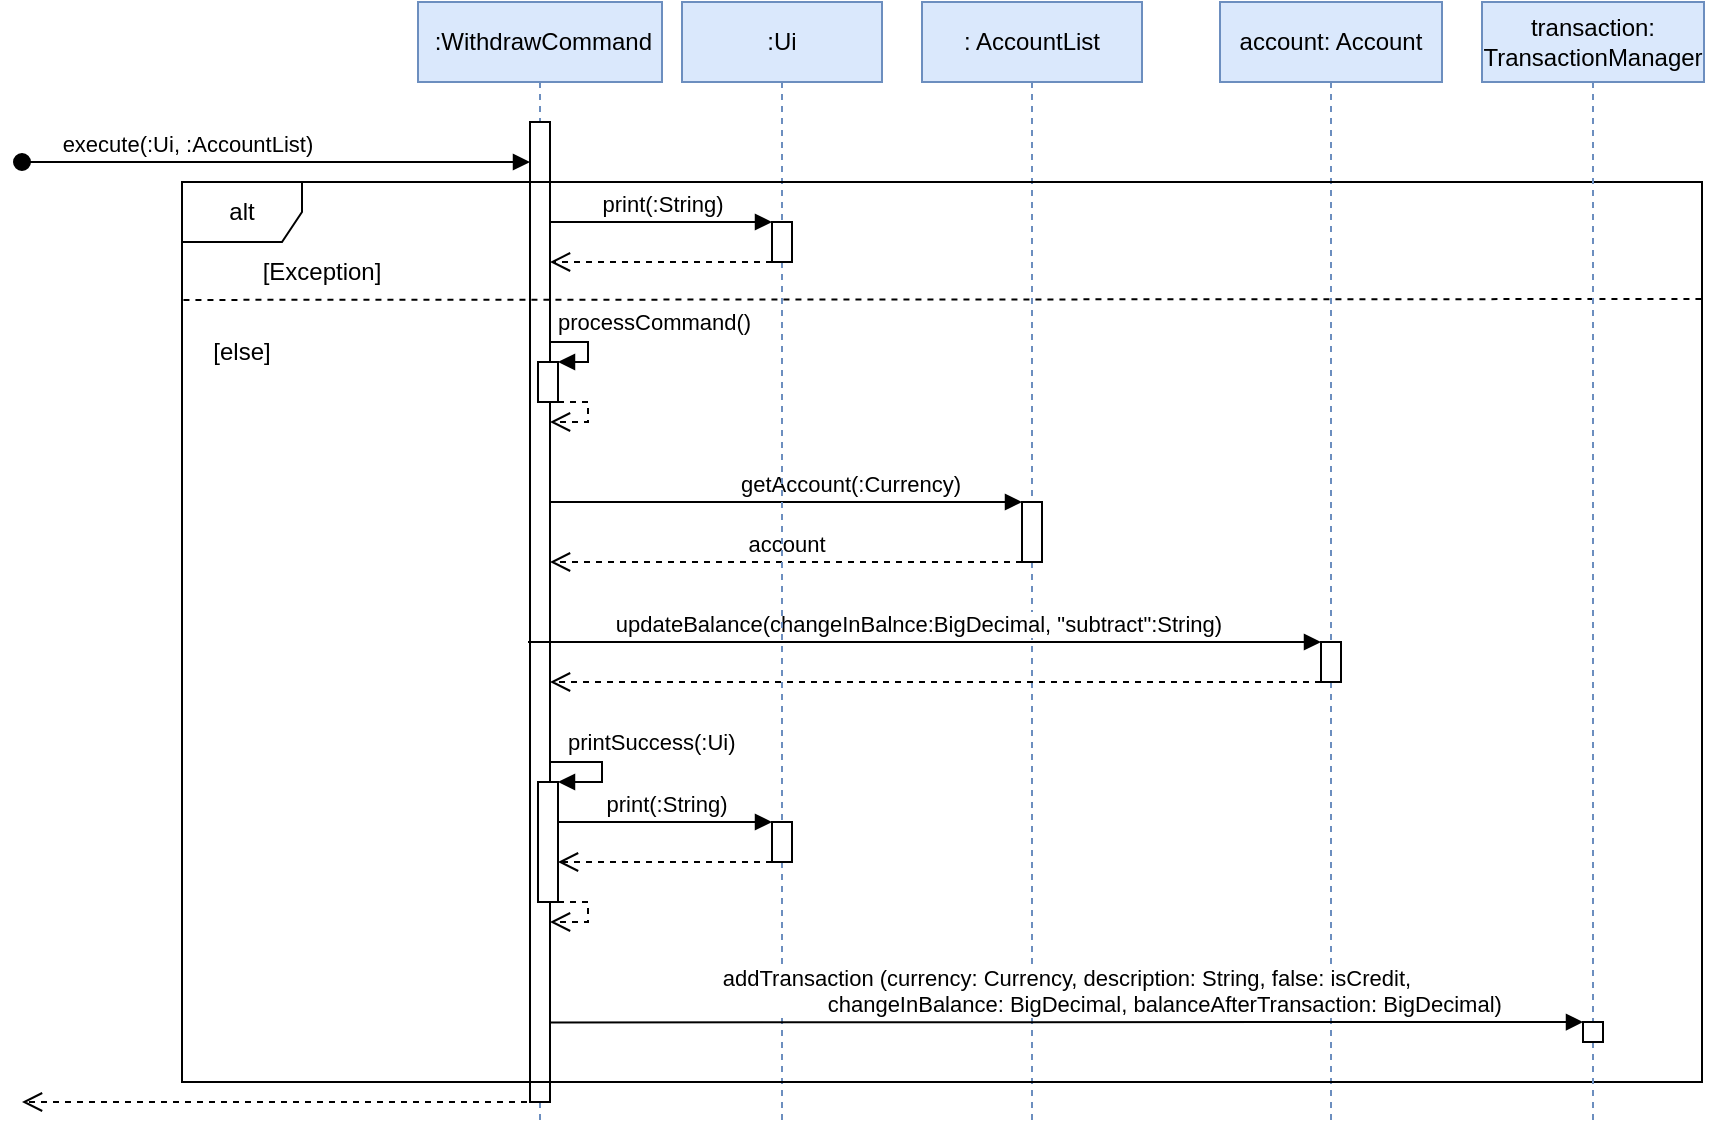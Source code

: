 <mxfile version="21.1.5" type="device">
  <diagram name="Page-1" id="2YBvvXClWsGukQMizWep">
    <mxGraphModel dx="1063" dy="599" grid="1" gridSize="10" guides="1" tooltips="1" connect="1" arrows="1" fold="1" page="0" pageScale="1" pageWidth="850" pageHeight="1100" background="#FFFFFF" math="0" shadow="0">
      <root>
        <mxCell id="0" />
        <mxCell id="1" parent="0" />
        <mxCell id="cWejEI39qg-8yP3Bkxt4-16" value="&amp;nbsp;:WithdrawCommand" style="shape=umlLifeline;perimeter=lifelinePerimeter;whiteSpace=wrap;html=1;container=1;dropTarget=0;collapsible=0;recursiveResize=0;outlineConnect=0;portConstraint=eastwest;newEdgeStyle={&quot;edgeStyle&quot;:&quot;elbowEdgeStyle&quot;,&quot;elbow&quot;:&quot;vertical&quot;,&quot;curved&quot;:0,&quot;rounded&quot;:0};fillColor=#dae8fc;strokeColor=#6c8ebf;" parent="1" vertex="1">
          <mxGeometry x="378" y="160" width="122" height="560" as="geometry" />
        </mxCell>
        <mxCell id="cWejEI39qg-8yP3Bkxt4-24" value="" style="html=1;points=[];perimeter=orthogonalPerimeter;outlineConnect=0;targetShapes=umlLifeline;portConstraint=eastwest;newEdgeStyle={&quot;edgeStyle&quot;:&quot;elbowEdgeStyle&quot;,&quot;elbow&quot;:&quot;vertical&quot;,&quot;curved&quot;:0,&quot;rounded&quot;:0};" parent="cWejEI39qg-8yP3Bkxt4-16" vertex="1">
          <mxGeometry x="56" y="60" width="10" height="490" as="geometry" />
        </mxCell>
        <mxCell id="cWejEI39qg-8yP3Bkxt4-27" value="" style="html=1;points=[];perimeter=orthogonalPerimeter;outlineConnect=0;targetShapes=umlLifeline;portConstraint=eastwest;newEdgeStyle={&quot;edgeStyle&quot;:&quot;elbowEdgeStyle&quot;,&quot;elbow&quot;:&quot;vertical&quot;,&quot;curved&quot;:0,&quot;rounded&quot;:0};" parent="cWejEI39qg-8yP3Bkxt4-16" vertex="1">
          <mxGeometry x="60" y="180" width="10" height="20" as="geometry" />
        </mxCell>
        <mxCell id="cWejEI39qg-8yP3Bkxt4-28" value="processCommand()" style="html=1;align=left;spacingLeft=2;endArrow=block;rounded=0;edgeStyle=orthogonalEdgeStyle;curved=0;rounded=0;" parent="cWejEI39qg-8yP3Bkxt4-16" source="cWejEI39qg-8yP3Bkxt4-24" target="cWejEI39qg-8yP3Bkxt4-27" edge="1">
          <mxGeometry x="-1" y="10" relative="1" as="geometry">
            <mxPoint x="62" y="170" as="sourcePoint" />
            <Array as="points">
              <mxPoint x="85" y="170" />
              <mxPoint x="85" y="180" />
            </Array>
            <mxPoint as="offset" />
          </mxGeometry>
        </mxCell>
        <mxCell id="cWejEI39qg-8yP3Bkxt4-30" value="" style="html=1;verticalAlign=bottom;endArrow=open;dashed=1;endSize=8;edgeStyle=orthogonalEdgeStyle;elbow=vertical;rounded=0;" parent="cWejEI39qg-8yP3Bkxt4-16" source="cWejEI39qg-8yP3Bkxt4-27" target="cWejEI39qg-8yP3Bkxt4-24" edge="1">
          <mxGeometry relative="1" as="geometry">
            <mxPoint x="115" y="250" as="sourcePoint" />
            <mxPoint x="55" y="210.043" as="targetPoint" />
            <Array as="points">
              <mxPoint x="85" y="200" />
              <mxPoint x="85" y="210" />
            </Array>
          </mxGeometry>
        </mxCell>
        <mxCell id="cWejEI39qg-8yP3Bkxt4-45" value="" style="html=1;points=[];perimeter=orthogonalPerimeter;outlineConnect=0;targetShapes=umlLifeline;portConstraint=eastwest;newEdgeStyle={&quot;edgeStyle&quot;:&quot;elbowEdgeStyle&quot;,&quot;elbow&quot;:&quot;vertical&quot;,&quot;curved&quot;:0,&quot;rounded&quot;:0};" parent="cWejEI39qg-8yP3Bkxt4-16" vertex="1">
          <mxGeometry x="60" y="390" width="10" height="60" as="geometry" />
        </mxCell>
        <mxCell id="cWejEI39qg-8yP3Bkxt4-46" value="printSuccess(:Ui)" style="html=1;align=left;spacingLeft=2;endArrow=block;rounded=0;edgeStyle=orthogonalEdgeStyle;curved=0;rounded=0;" parent="cWejEI39qg-8yP3Bkxt4-16" source="cWejEI39qg-8yP3Bkxt4-24" target="cWejEI39qg-8yP3Bkxt4-45" edge="1">
          <mxGeometry x="-0.824" y="10" relative="1" as="geometry">
            <mxPoint x="72" y="390" as="sourcePoint" />
            <Array as="points">
              <mxPoint x="92" y="380" />
              <mxPoint x="92" y="390" />
            </Array>
            <mxPoint as="offset" />
            <mxPoint x="82" y="390" as="targetPoint" />
          </mxGeometry>
        </mxCell>
        <mxCell id="cWejEI39qg-8yP3Bkxt4-47" value="" style="html=1;verticalAlign=bottom;endArrow=open;dashed=1;endSize=8;edgeStyle=orthogonalEdgeStyle;elbow=vertical;rounded=0;" parent="cWejEI39qg-8yP3Bkxt4-16" source="cWejEI39qg-8yP3Bkxt4-45" target="cWejEI39qg-8yP3Bkxt4-24" edge="1">
          <mxGeometry relative="1" as="geometry">
            <mxPoint x="115" y="430" as="sourcePoint" />
            <mxPoint x="72" y="460" as="targetPoint" />
            <Array as="points">
              <mxPoint x="85" y="450" />
              <mxPoint x="85" y="460" />
            </Array>
          </mxGeometry>
        </mxCell>
        <mxCell id="cWejEI39qg-8yP3Bkxt4-26" value="" style="html=1;verticalAlign=bottom;endArrow=open;dashed=1;endSize=8;edgeStyle=elbowEdgeStyle;elbow=vertical;curved=0;rounded=0;" parent="1" source="cWejEI39qg-8yP3Bkxt4-16" edge="1">
          <mxGeometry relative="1" as="geometry">
            <mxPoint x="180" y="710" as="targetPoint" />
            <mxPoint x="423" y="650" as="sourcePoint" />
            <Array as="points">
              <mxPoint x="390" y="710" />
              <mxPoint x="380" y="650" />
              <mxPoint x="370" y="620" />
              <mxPoint x="360" y="630" />
              <mxPoint x="240" y="540" />
            </Array>
          </mxGeometry>
        </mxCell>
        <mxCell id="cWejEI39qg-8yP3Bkxt4-31" value=": AccountList" style="shape=umlLifeline;perimeter=lifelinePerimeter;whiteSpace=wrap;html=1;container=1;dropTarget=0;collapsible=0;recursiveResize=0;outlineConnect=0;portConstraint=eastwest;newEdgeStyle={&quot;edgeStyle&quot;:&quot;elbowEdgeStyle&quot;,&quot;elbow&quot;:&quot;vertical&quot;,&quot;curved&quot;:0,&quot;rounded&quot;:0};fillColor=#dae8fc;strokeColor=#6c8ebf;" parent="1" vertex="1">
          <mxGeometry x="630" y="160" width="110" height="560" as="geometry" />
        </mxCell>
        <mxCell id="cWejEI39qg-8yP3Bkxt4-32" value="" style="html=1;points=[];perimeter=orthogonalPerimeter;outlineConnect=0;targetShapes=umlLifeline;portConstraint=eastwest;newEdgeStyle={&quot;edgeStyle&quot;:&quot;elbowEdgeStyle&quot;,&quot;elbow&quot;:&quot;vertical&quot;,&quot;curved&quot;:0,&quot;rounded&quot;:0};" parent="cWejEI39qg-8yP3Bkxt4-31" vertex="1">
          <mxGeometry x="50" y="250" width="10" height="30" as="geometry" />
        </mxCell>
        <mxCell id="cWejEI39qg-8yP3Bkxt4-33" value="getAccount(:Currency)" style="html=1;verticalAlign=bottom;endArrow=block;edgeStyle=elbowEdgeStyle;elbow=vertical;curved=0;rounded=0;" parent="1" source="cWejEI39qg-8yP3Bkxt4-24" target="cWejEI39qg-8yP3Bkxt4-32" edge="1">
          <mxGeometry x="0.271" relative="1" as="geometry">
            <mxPoint x="433" y="410" as="sourcePoint" />
            <Array as="points">
              <mxPoint x="520" y="410" />
            </Array>
            <mxPoint as="offset" />
          </mxGeometry>
        </mxCell>
        <mxCell id="cWejEI39qg-8yP3Bkxt4-34" value="account" style="html=1;verticalAlign=bottom;endArrow=open;dashed=1;endSize=8;edgeStyle=elbowEdgeStyle;elbow=vertical;curved=0;rounded=0;" parent="1" source="cWejEI39qg-8yP3Bkxt4-32" target="cWejEI39qg-8yP3Bkxt4-24" edge="1">
          <mxGeometry relative="1" as="geometry">
            <mxPoint x="450" y="440" as="targetPoint" />
            <Array as="points">
              <mxPoint x="510" y="440" />
              <mxPoint x="510" y="440" />
              <mxPoint x="540" y="450" />
            </Array>
          </mxGeometry>
        </mxCell>
        <mxCell id="cWejEI39qg-8yP3Bkxt4-36" value="account: Account" style="shape=umlLifeline;perimeter=lifelinePerimeter;whiteSpace=wrap;html=1;container=1;dropTarget=0;collapsible=0;recursiveResize=0;outlineConnect=0;portConstraint=eastwest;newEdgeStyle={&quot;edgeStyle&quot;:&quot;elbowEdgeStyle&quot;,&quot;elbow&quot;:&quot;vertical&quot;,&quot;curved&quot;:0,&quot;rounded&quot;:0};fillColor=#dae8fc;strokeColor=#6c8ebf;" parent="1" vertex="1">
          <mxGeometry x="779" y="160" width="111" height="560" as="geometry" />
        </mxCell>
        <mxCell id="cWejEI39qg-8yP3Bkxt4-37" value="" style="html=1;points=[];perimeter=orthogonalPerimeter;outlineConnect=0;targetShapes=umlLifeline;portConstraint=eastwest;newEdgeStyle={&quot;edgeStyle&quot;:&quot;elbowEdgeStyle&quot;,&quot;elbow&quot;:&quot;vertical&quot;,&quot;curved&quot;:0,&quot;rounded&quot;:0};" parent="cWejEI39qg-8yP3Bkxt4-36" vertex="1">
          <mxGeometry x="50.5" y="320" width="10" height="20" as="geometry" />
        </mxCell>
        <mxCell id="cWejEI39qg-8yP3Bkxt4-38" value="updateBalance(changeInBalnce:BigDecimal, &quot;subtract&quot;:String)" style="html=1;verticalAlign=bottom;endArrow=block;edgeStyle=elbowEdgeStyle;elbow=vertical;curved=0;rounded=0;" parent="1" target="cWejEI39qg-8yP3Bkxt4-37" edge="1">
          <mxGeometry x="-0.019" relative="1" as="geometry">
            <mxPoint x="433" y="480" as="sourcePoint" />
            <mxPoint x="590" y="470" as="targetPoint" />
            <Array as="points">
              <mxPoint x="650" y="480" />
              <mxPoint x="670" y="500" />
              <mxPoint x="590" y="470" />
              <mxPoint x="670" y="518" />
              <mxPoint x="670" y="498" />
              <mxPoint x="620" y="488" />
              <mxPoint x="570" y="518" />
            </Array>
            <mxPoint as="offset" />
          </mxGeometry>
        </mxCell>
        <mxCell id="cWejEI39qg-8yP3Bkxt4-39" value="" style="html=1;verticalAlign=bottom;endArrow=open;dashed=1;endSize=8;edgeStyle=elbowEdgeStyle;elbow=vertical;curved=0;rounded=0;" parent="1" source="cWejEI39qg-8yP3Bkxt4-37" target="cWejEI39qg-8yP3Bkxt4-24" edge="1">
          <mxGeometry x="0.005" relative="1" as="geometry">
            <mxPoint x="433" y="500" as="targetPoint" />
            <Array as="points">
              <mxPoint x="680" y="500" />
              <mxPoint x="520" y="520" />
              <mxPoint x="540" y="500" />
            </Array>
            <mxPoint as="offset" />
          </mxGeometry>
        </mxCell>
        <mxCell id="cWejEI39qg-8yP3Bkxt4-48" value=":Ui" style="shape=umlLifeline;perimeter=lifelinePerimeter;whiteSpace=wrap;html=1;container=1;dropTarget=0;collapsible=0;recursiveResize=0;outlineConnect=0;portConstraint=eastwest;newEdgeStyle={&quot;edgeStyle&quot;:&quot;elbowEdgeStyle&quot;,&quot;elbow&quot;:&quot;vertical&quot;,&quot;curved&quot;:0,&quot;rounded&quot;:0};fillColor=#dae8fc;strokeColor=#6c8ebf;" parent="1" vertex="1">
          <mxGeometry x="510" y="160" width="100" height="560" as="geometry" />
        </mxCell>
        <mxCell id="cWejEI39qg-8yP3Bkxt4-49" value="" style="html=1;points=[];perimeter=orthogonalPerimeter;outlineConnect=0;targetShapes=umlLifeline;portConstraint=eastwest;newEdgeStyle={&quot;edgeStyle&quot;:&quot;elbowEdgeStyle&quot;,&quot;elbow&quot;:&quot;vertical&quot;,&quot;curved&quot;:0,&quot;rounded&quot;:0};" parent="cWejEI39qg-8yP3Bkxt4-48" vertex="1">
          <mxGeometry x="45" y="410" width="10" height="20" as="geometry" />
        </mxCell>
        <mxCell id="cWejEI39qg-8yP3Bkxt4-50" value="print(:String)" style="html=1;verticalAlign=bottom;endArrow=block;edgeStyle=elbowEdgeStyle;elbow=vertical;curved=0;rounded=0;" parent="1" source="cWejEI39qg-8yP3Bkxt4-45" target="cWejEI39qg-8yP3Bkxt4-49" edge="1">
          <mxGeometry relative="1" as="geometry">
            <mxPoint x="720" y="580" as="sourcePoint" />
            <Array as="points">
              <mxPoint x="500" y="570" />
              <mxPoint x="610" y="590" />
              <mxPoint x="750" y="570" />
            </Array>
          </mxGeometry>
        </mxCell>
        <mxCell id="cWejEI39qg-8yP3Bkxt4-51" value="" style="html=1;verticalAlign=bottom;endArrow=open;dashed=1;endSize=8;edgeStyle=elbowEdgeStyle;elbow=vertical;curved=0;rounded=0;" parent="1" source="cWejEI39qg-8yP3Bkxt4-49" target="cWejEI39qg-8yP3Bkxt4-45" edge="1">
          <mxGeometry relative="1" as="geometry">
            <mxPoint x="795" y="645" as="targetPoint" />
            <Array as="points">
              <mxPoint x="520" y="590" />
              <mxPoint x="780" y="610" />
              <mxPoint x="720" y="650" />
            </Array>
          </mxGeometry>
        </mxCell>
        <mxCell id="cWejEI39qg-8yP3Bkxt4-55" value="execute(:Ui, :AccountList)&amp;nbsp;" style="html=1;verticalAlign=bottom;startArrow=oval;startFill=1;endArrow=block;startSize=8;edgeStyle=elbowEdgeStyle;elbow=vertical;curved=0;rounded=0;" parent="1" target="cWejEI39qg-8yP3Bkxt4-24" edge="1">
          <mxGeometry x="-0.342" width="60" relative="1" as="geometry">
            <mxPoint x="180" y="240" as="sourcePoint" />
            <mxPoint x="420" y="240" as="targetPoint" />
            <Array as="points">
              <mxPoint x="320" y="240" />
            </Array>
            <mxPoint as="offset" />
          </mxGeometry>
        </mxCell>
        <mxCell id="cWejEI39qg-8yP3Bkxt4-56" value="alt" style="shape=umlFrame;whiteSpace=wrap;html=1;pointerEvents=0;" parent="1" vertex="1">
          <mxGeometry x="260" y="250" width="760" height="450" as="geometry" />
        </mxCell>
        <mxCell id="cWejEI39qg-8yP3Bkxt4-57" value="" style="endArrow=none;dashed=1;html=1;strokeWidth=1;rounded=0;exitX=0.001;exitY=0.155;exitDx=0;exitDy=0;exitPerimeter=0;entryX=1.002;entryY=0.13;entryDx=0;entryDy=0;entryPerimeter=0;" parent="1" target="cWejEI39qg-8yP3Bkxt4-56" edge="1">
          <mxGeometry width="50" height="50" relative="1" as="geometry">
            <mxPoint x="260.72" y="308.955" as="sourcePoint" />
            <mxPoint x="980" y="309" as="targetPoint" />
          </mxGeometry>
        </mxCell>
        <mxCell id="cWejEI39qg-8yP3Bkxt4-61" value="" style="html=1;points=[];perimeter=orthogonalPerimeter;outlineConnect=0;targetShapes=umlLifeline;portConstraint=eastwest;newEdgeStyle={&quot;edgeStyle&quot;:&quot;elbowEdgeStyle&quot;,&quot;elbow&quot;:&quot;vertical&quot;,&quot;curved&quot;:0,&quot;rounded&quot;:0};" parent="1" vertex="1">
          <mxGeometry x="555" y="270" width="10" height="20" as="geometry" />
        </mxCell>
        <mxCell id="cWejEI39qg-8yP3Bkxt4-62" value="print(:String)" style="html=1;verticalAlign=bottom;endArrow=block;edgeStyle=elbowEdgeStyle;elbow=vertical;curved=0;rounded=0;" parent="1" source="cWejEI39qg-8yP3Bkxt4-24" target="cWejEI39qg-8yP3Bkxt4-61" edge="1">
          <mxGeometry relative="1" as="geometry">
            <mxPoint x="440" y="270" as="sourcePoint" />
            <Array as="points">
              <mxPoint x="496" y="270" />
              <mxPoint x="606" y="290" />
              <mxPoint x="746" y="270" />
            </Array>
          </mxGeometry>
        </mxCell>
        <mxCell id="cWejEI39qg-8yP3Bkxt4-63" value="" style="html=1;verticalAlign=bottom;endArrow=open;dashed=1;endSize=8;edgeStyle=elbowEdgeStyle;elbow=vertical;curved=0;rounded=0;" parent="1" source="cWejEI39qg-8yP3Bkxt4-61" target="cWejEI39qg-8yP3Bkxt4-24" edge="1">
          <mxGeometry relative="1" as="geometry">
            <mxPoint x="434" y="290" as="targetPoint" />
            <Array as="points">
              <mxPoint x="516" y="290" />
              <mxPoint x="776" y="310" />
              <mxPoint x="716" y="350" />
            </Array>
          </mxGeometry>
        </mxCell>
        <mxCell id="cWejEI39qg-8yP3Bkxt4-64" value="[Exception]" style="text;html=1;strokeColor=none;fillColor=none;align=center;verticalAlign=middle;whiteSpace=wrap;rounded=0;" parent="1" vertex="1">
          <mxGeometry x="300" y="280" width="60" height="30" as="geometry" />
        </mxCell>
        <mxCell id="cWejEI39qg-8yP3Bkxt4-66" value="[else]" style="text;html=1;strokeColor=none;fillColor=none;align=center;verticalAlign=middle;whiteSpace=wrap;rounded=0;" parent="1" vertex="1">
          <mxGeometry x="260" y="320" width="60" height="30" as="geometry" />
        </mxCell>
        <mxCell id="m2rEJJVQuIu6z5jFifZv-1" value="transaction: TransactionManager" style="shape=umlLifeline;perimeter=lifelinePerimeter;whiteSpace=wrap;html=1;container=1;dropTarget=0;collapsible=0;recursiveResize=0;outlineConnect=0;portConstraint=eastwest;newEdgeStyle={&quot;edgeStyle&quot;:&quot;elbowEdgeStyle&quot;,&quot;elbow&quot;:&quot;vertical&quot;,&quot;curved&quot;:0,&quot;rounded&quot;:0};fillColor=#dae8fc;strokeColor=#6c8ebf;" vertex="1" parent="1">
          <mxGeometry x="910" y="160" width="111" height="560" as="geometry" />
        </mxCell>
        <mxCell id="m2rEJJVQuIu6z5jFifZv-2" value="" style="html=1;points=[];perimeter=orthogonalPerimeter;outlineConnect=0;targetShapes=umlLifeline;portConstraint=eastwest;newEdgeStyle={&quot;edgeStyle&quot;:&quot;elbowEdgeStyle&quot;,&quot;elbow&quot;:&quot;vertical&quot;,&quot;curved&quot;:0,&quot;rounded&quot;:0};" vertex="1" parent="m2rEJJVQuIu6z5jFifZv-1">
          <mxGeometry x="50.5" y="510" width="10" height="10" as="geometry" />
        </mxCell>
        <mxCell id="m2rEJJVQuIu6z5jFifZv-3" value="&lt;div&gt;addTransaction (currency: Currency, description: String, false: isCredit,&lt;/div&gt;&lt;div&gt;&amp;nbsp; &amp;nbsp; &amp;nbsp; &amp;nbsp; &amp;nbsp; &amp;nbsp; &amp;nbsp; &amp;nbsp; &amp;nbsp; &amp;nbsp; &amp;nbsp; &amp;nbsp; &amp;nbsp; &amp;nbsp; &amp;nbsp; &amp;nbsp; changeInBalance: BigDecimal, balanceAfterTransaction: BigDecimal)&lt;/div&gt;" style="html=1;verticalAlign=bottom;endArrow=block;edgeStyle=elbowEdgeStyle;elbow=vertical;curved=0;rounded=0;" edge="1" parent="1">
          <mxGeometry relative="1" as="geometry">
            <mxPoint x="444" y="670.2" as="sourcePoint" />
            <mxPoint x="960.5" y="670.167" as="targetPoint" />
          </mxGeometry>
        </mxCell>
      </root>
    </mxGraphModel>
  </diagram>
</mxfile>
